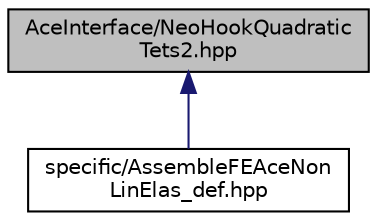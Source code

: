digraph "AceInterface/NeoHookQuadraticTets2.hpp"
{
 // LATEX_PDF_SIZE
  edge [fontname="Helvetica",fontsize="10",labelfontname="Helvetica",labelfontsize="10"];
  node [fontname="Helvetica",fontsize="10",shape=record];
  Node1 [label="AceInterface/NeoHookQuadratic\lTets2.hpp",height=0.2,width=0.4,color="black", fillcolor="grey75", style="filled", fontcolor="black",tooltip=" "];
  Node1 -> Node2 [dir="back",color="midnightblue",fontsize="10",style="solid"];
  Node2 [label="specific/AssembleFEAceNon\lLinElas_def.hpp",height=0.2,width=0.4,color="black", fillcolor="white", style="filled",URL="$AssembleFEAceNonLinElas__def_8hpp.html",tooltip=" "];
}
